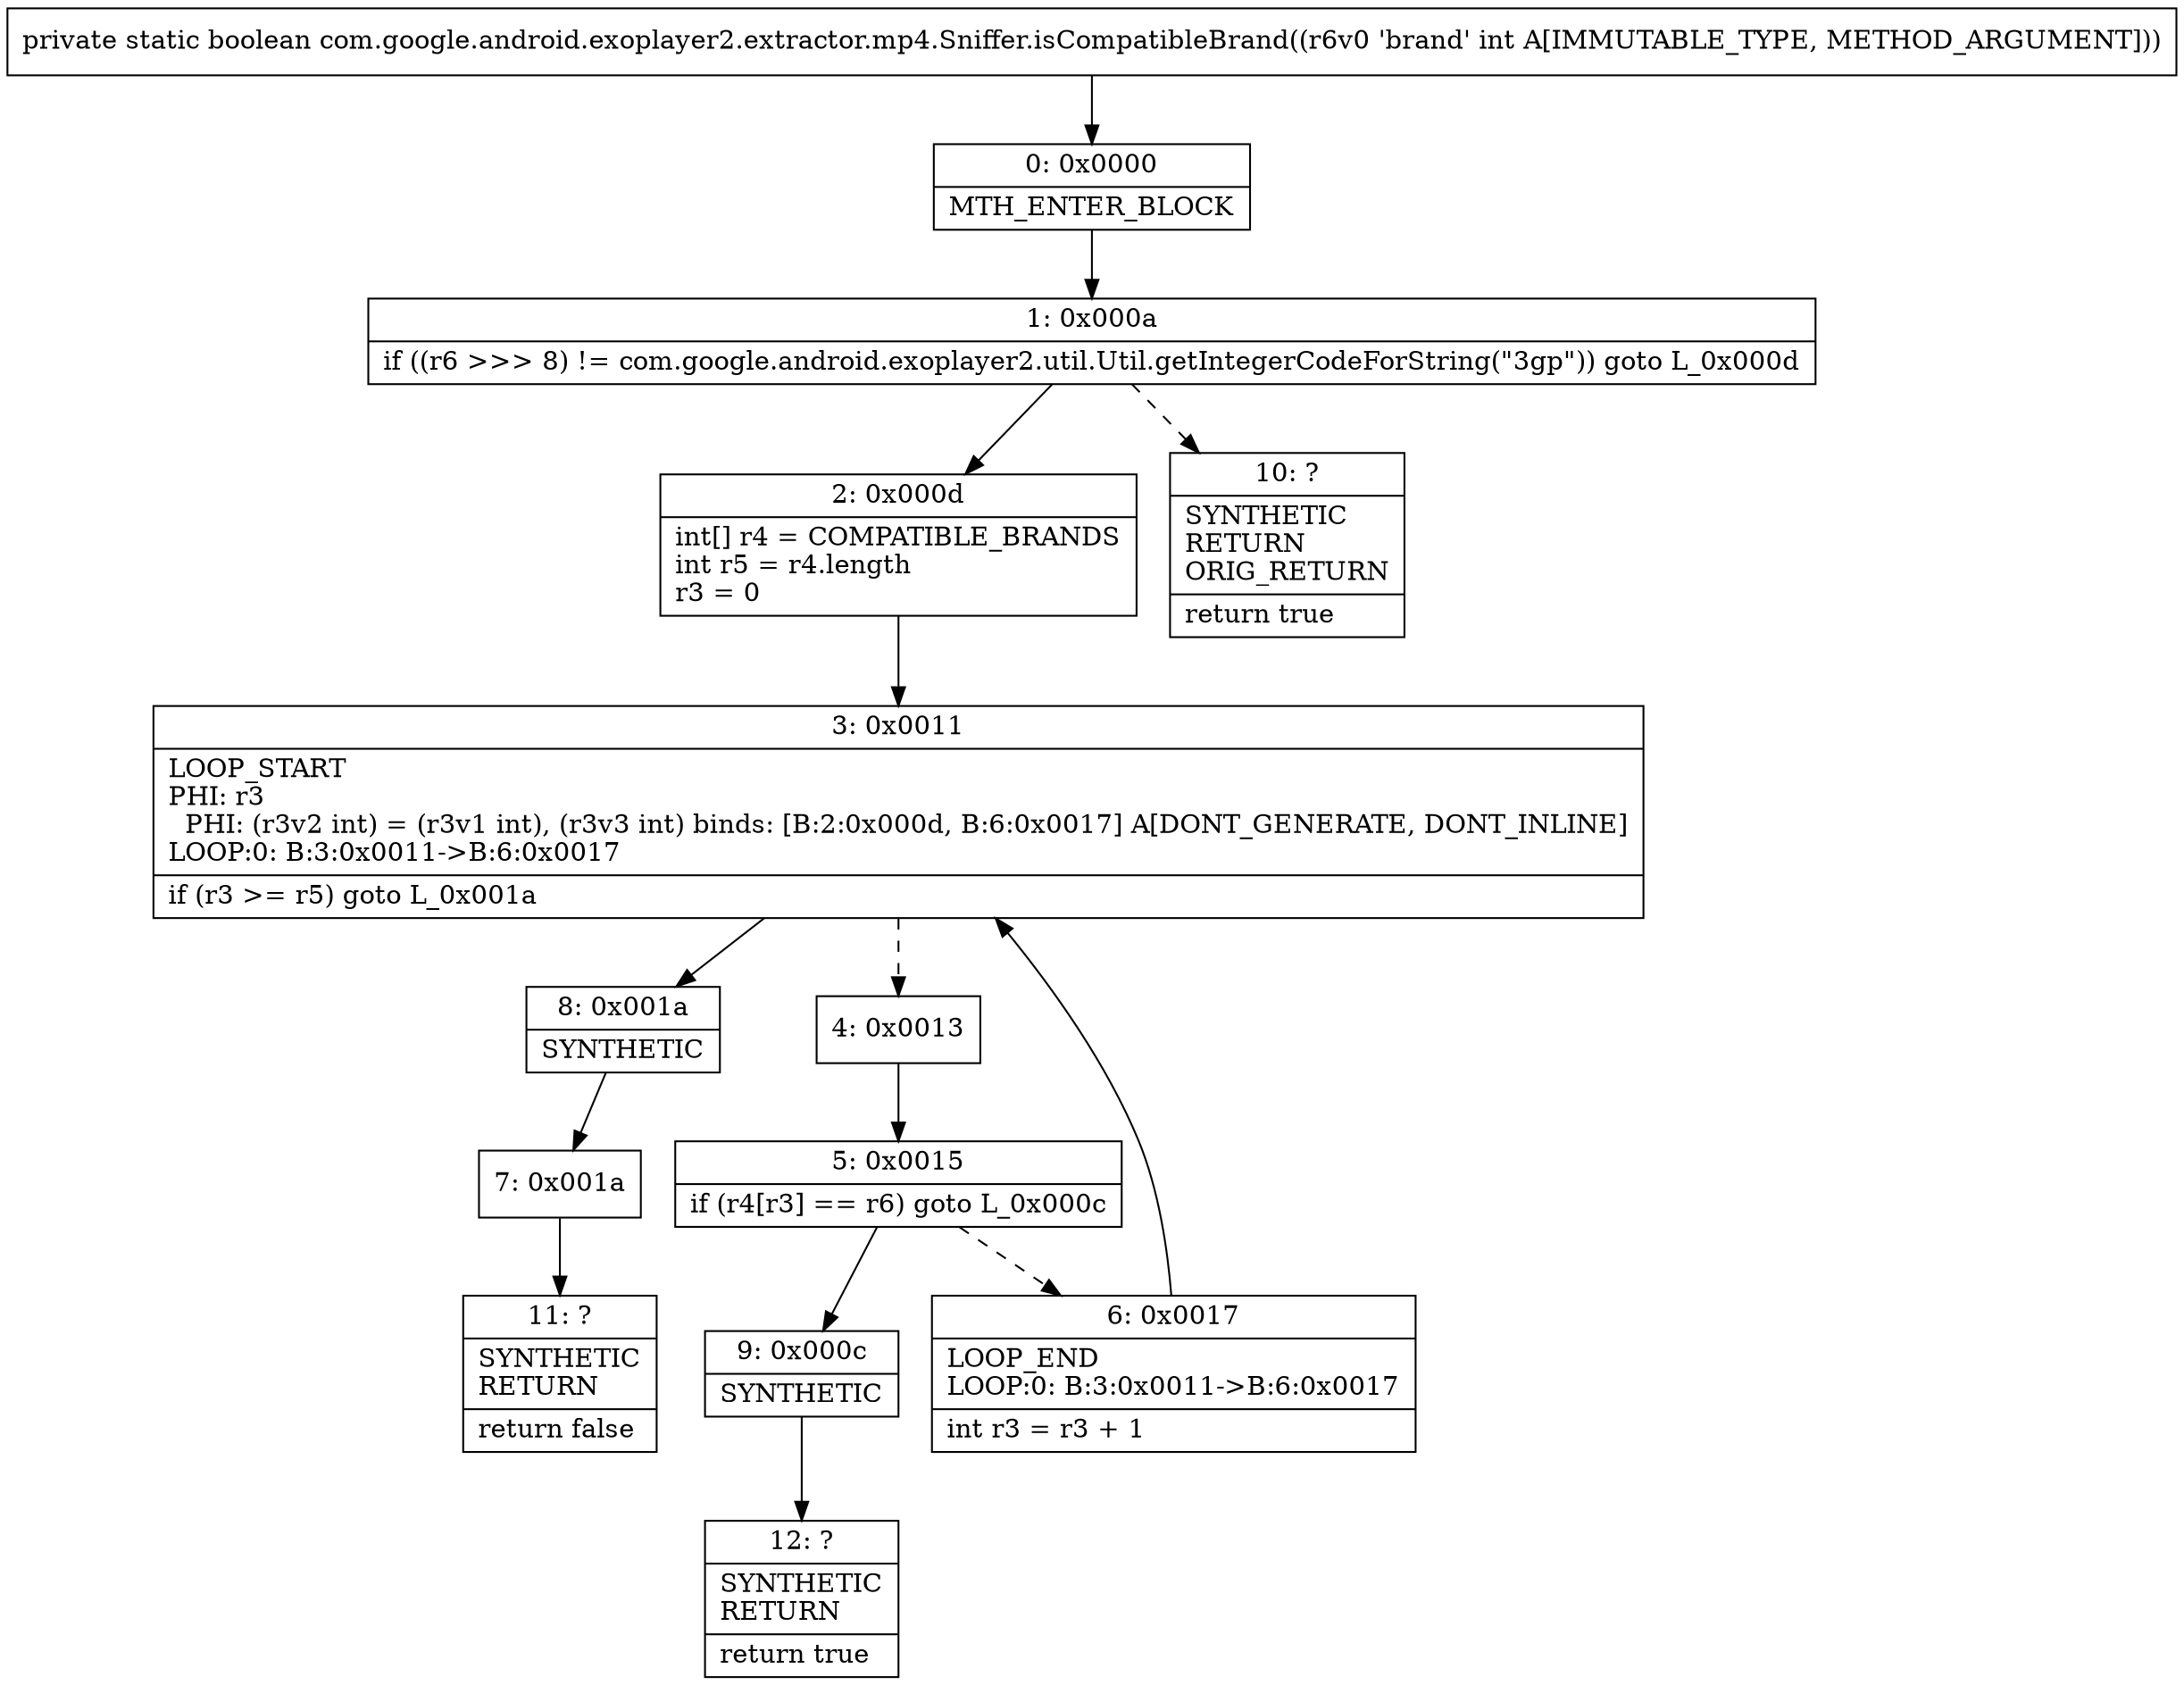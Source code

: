digraph "CFG forcom.google.android.exoplayer2.extractor.mp4.Sniffer.isCompatibleBrand(I)Z" {
Node_0 [shape=record,label="{0\:\ 0x0000|MTH_ENTER_BLOCK\l}"];
Node_1 [shape=record,label="{1\:\ 0x000a|if ((r6 \>\>\> 8) != com.google.android.exoplayer2.util.Util.getIntegerCodeForString(\"3gp\")) goto L_0x000d\l}"];
Node_2 [shape=record,label="{2\:\ 0x000d|int[] r4 = COMPATIBLE_BRANDS\lint r5 = r4.length\lr3 = 0\l}"];
Node_3 [shape=record,label="{3\:\ 0x0011|LOOP_START\lPHI: r3 \l  PHI: (r3v2 int) = (r3v1 int), (r3v3 int) binds: [B:2:0x000d, B:6:0x0017] A[DONT_GENERATE, DONT_INLINE]\lLOOP:0: B:3:0x0011\-\>B:6:0x0017\l|if (r3 \>= r5) goto L_0x001a\l}"];
Node_4 [shape=record,label="{4\:\ 0x0013}"];
Node_5 [shape=record,label="{5\:\ 0x0015|if (r4[r3] == r6) goto L_0x000c\l}"];
Node_6 [shape=record,label="{6\:\ 0x0017|LOOP_END\lLOOP:0: B:3:0x0011\-\>B:6:0x0017\l|int r3 = r3 + 1\l}"];
Node_7 [shape=record,label="{7\:\ 0x001a}"];
Node_8 [shape=record,label="{8\:\ 0x001a|SYNTHETIC\l}"];
Node_9 [shape=record,label="{9\:\ 0x000c|SYNTHETIC\l}"];
Node_10 [shape=record,label="{10\:\ ?|SYNTHETIC\lRETURN\lORIG_RETURN\l|return true\l}"];
Node_11 [shape=record,label="{11\:\ ?|SYNTHETIC\lRETURN\l|return false\l}"];
Node_12 [shape=record,label="{12\:\ ?|SYNTHETIC\lRETURN\l|return true\l}"];
MethodNode[shape=record,label="{private static boolean com.google.android.exoplayer2.extractor.mp4.Sniffer.isCompatibleBrand((r6v0 'brand' int A[IMMUTABLE_TYPE, METHOD_ARGUMENT])) }"];
MethodNode -> Node_0;
Node_0 -> Node_1;
Node_1 -> Node_2;
Node_1 -> Node_10[style=dashed];
Node_2 -> Node_3;
Node_3 -> Node_4[style=dashed];
Node_3 -> Node_8;
Node_4 -> Node_5;
Node_5 -> Node_6[style=dashed];
Node_5 -> Node_9;
Node_6 -> Node_3;
Node_7 -> Node_11;
Node_8 -> Node_7;
Node_9 -> Node_12;
}

